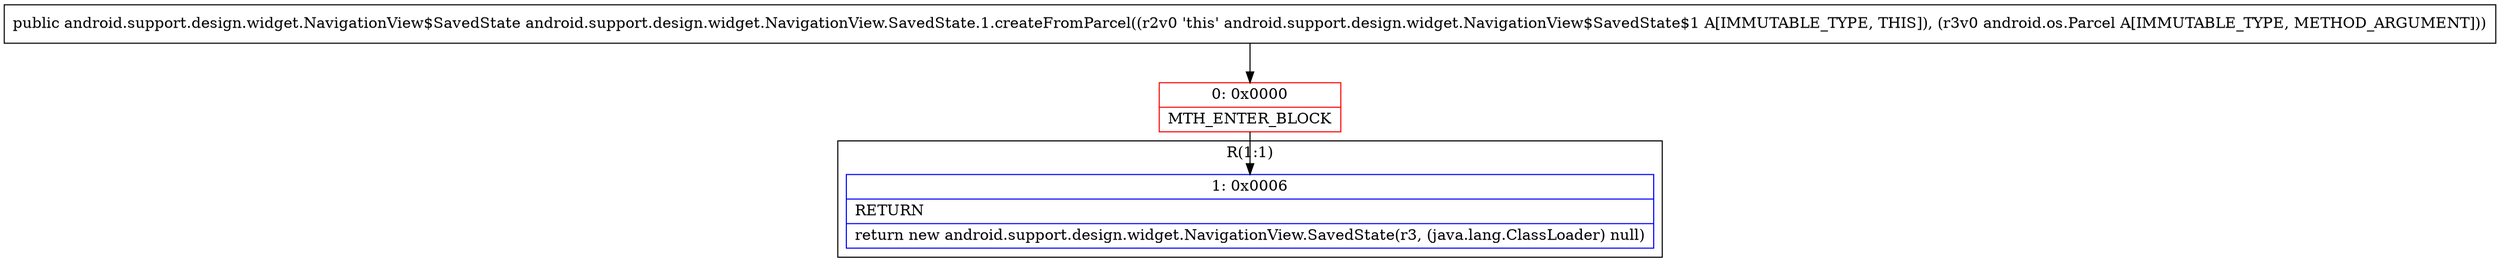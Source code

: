 digraph "CFG forandroid.support.design.widget.NavigationView.SavedState.1.createFromParcel(Landroid\/os\/Parcel;)Landroid\/support\/design\/widget\/NavigationView$SavedState;" {
subgraph cluster_Region_285422005 {
label = "R(1:1)";
node [shape=record,color=blue];
Node_1 [shape=record,label="{1\:\ 0x0006|RETURN\l|return new android.support.design.widget.NavigationView.SavedState(r3, (java.lang.ClassLoader) null)\l}"];
}
Node_0 [shape=record,color=red,label="{0\:\ 0x0000|MTH_ENTER_BLOCK\l}"];
MethodNode[shape=record,label="{public android.support.design.widget.NavigationView$SavedState android.support.design.widget.NavigationView.SavedState.1.createFromParcel((r2v0 'this' android.support.design.widget.NavigationView$SavedState$1 A[IMMUTABLE_TYPE, THIS]), (r3v0 android.os.Parcel A[IMMUTABLE_TYPE, METHOD_ARGUMENT])) }"];
MethodNode -> Node_0;
Node_0 -> Node_1;
}

